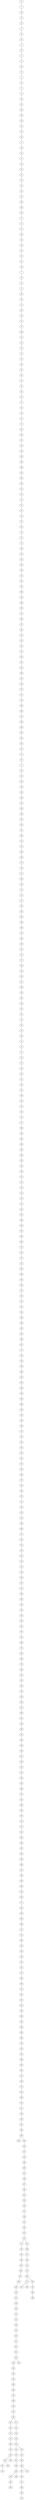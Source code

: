 graph G {
  12;
  5;
  34;
  71;
  35;
  3;
  16;
  44;
  2;
  25;
  8;
  17;
  30;
  21;
  1;
  14;
  0;
  11;
  20;
  95;
  136;
  149;
  129;
  32;
  23;
  46;
  4;
  29;
  33;
  51;
  54;
  59;
  62;
  53;
  55;
  64;
  97;
  88;
  128;
  131;
  9;
  37;
  57;
  105;
  19;
  38;
  42;
  43;
  61;
  56;
  7;
  13;
  15;
  6;
  40;
  39;
  74;
  63;
  26;
  50;
  79;
  108;
  91;
  121;
  72;
  47;
  48;
  96;
  83;
  49;
  24;
  22;
  36;
  41;
  31;
  28;
  58;
  52;
  73;
  141;
  102;
  84;
  110;
  124;
  159;
  182;
  186;
  191;
  192;
  203;
  172;
  107;
  75;
  87;
  93;
  45;
  67;
  68;
  70;
  81;
  76;
  98;
  113;
  134;
  103;
  104;
  115;
  89;
  94;
  196;
  130;
  164;
  235;
  123;
  100;
  65;
  66;
  151;
  145;
  133;
  173;
  185;
  197;
  201;
  209;
  216;
  240;
  270;
  161;
  210;
  306;
  294;
  311;
  292;
  263;
  262;
  253;
  155;
  112;
  117;
  82;
  77;
  147;
  135;
  150;
  126;
  140;
  144;
  125;
  138;
  139;
  167;
  165;
  85;
  184;
  215;
  231;
  250;
  190;
  170;
  176;
  157;
  106;
  119;
  175;
  214;
  177;
  195;
  202;
  205;
  158;
  166;
  178;
  146;
  183;
  179;
  211;
  217;
  233;
  114;
  226;
  227;
  180;
  120;
  86;
  118;
  99;
  60;
  78;
  90;
  132;
  69;
  10;
  18;
  27;
  111;
  127;
  153;
  152;
  92;
  80;
  101;
  109;
  116;
  122;
  143;
  174;
  137;
  208;
  163;
  160;
  189;
  162;
  200;
  224;
  148;
  169;
  181;
  221;
  212;
  142;
  218;
  257;
  254;
  282;
  283;
  293;
  297;
  303;
  268;
  273;
  207;
  171;
  187;
  260;
  296;
  234;
  238;
  242;
  228;
  223;
  241;
  156;
  194;
  199;
  255;
  302;
  198;
  261;
  277;
  246;
  248;
  249;
  265;
  318;
  280;
  236;
  188;
  266;
  289;
  290;
  193;
  204;
  206;
  222;
  225;
  213;
  245;
  229;
  252;
  247;
  256;
  264;
  237;
  243;
  258;
  267;
  272;
  274;
  276;
  279;
  336;
  299;
  275;
  332;
  291;
  320;
  287;
  220;
  219;
  154;
  230;
  232;
  251;
  288;
  304;
  329;
  333;
  285;
  305;
  301;
  342;
  343;
  284;
  271;
  295;
  298;
  278;
  346;
  314;
  323;
  330;
  335;
  338;
  355;
  357;
  369;
  345;
  259;
  286;
  244;
  168;
  269;
  300;
  307;
  319;
  315;
  321;
  339;
  340;
  396;
  375;
  443;
  449;
  328;
  367;
  313;
  371;
  401;
  326;
  394;
  361;
  349;
  350;
  386;
  341;
  348;
  356;
  380;
  325;
  360;
  377;
  281;
  359;
  384;
  398;
  317;
  310;
  308;
  324;
  316;
  334;
  352;
  347;
  327;
  365;
  364;
  351;
  381;
  387;
  433;
  378;
  309;
  392;
  363;
  400;
  393;
  353;
  354;
  374;
  389;
  390;
  395;
  415;
  404;
  410;
  391;
  409;
  416;
  417;
  430;
  429;
  455;
  459;
  468;
  464;
  490;
  444;
  472;
  476;
  488;
  482;
  452;
  406;
  437;
  388;
  413;
  362;
  376;
  337;
  239;
  331;
  344;
  397;
  322;
  372;
  405;
  458;
  456;
  465;
  366;
  475;
  493;
  496;
  379;
  373;
  436;
  385;
  312;
  412;
  358;
  370;
  445;
  471;
  497;
  421;
  423;
  426;
  439;
  463;
  382;
  438;
  489;
  435;
  460;
  403;
  425;
  402;
  447;
  432;
  451;
  474;
  484;
  478;
  440;
  492;
  481;
  419;
  499;
  495;
  477;
  422;
  418;
  428;
  453;
  454;
  424;
  457;
  486;
  485;
  448;
  442;
  483;
  498;
  479;
  450;
  462;
  466;
  467;
  368;
  411;
  446;
  470;
  473;
  487;
  491;
  431;
  399;
  407;
  408;
  414;
  420;
  383;
  427;
  441;
  480;
  434;
  461;
  494;
  469;
   12 -- 5;
   5 -- 34;
   34 -- 71;
   71 -- 35;
   35 -- 3;
   3 -- 16;
   16 -- 44;
   44 -- 2;
   2 -- 25;
   25 -- 8;
   8 -- 17;
   17 -- 30;
   30 -- 21;
   21 -- 1;
   1 -- 14;
   14 -- 0;
   0 -- 11;
   11 -- 20;
   20 -- 95;
   95 -- 136;
   136 -- 149;
   149 -- 129;
   129 -- 32;
   32 -- 23;
   23 -- 46;
   46 -- 4;
   4 -- 29;
   29 -- 33;
   33 -- 51;
   51 -- 54;
   54 -- 59;
   59 -- 62;
   62 -- 53;
   53 -- 55;
   55 -- 64;
   64 -- 97;
   97 -- 88;
   88 -- 128;
   128 -- 131;
   131 -- 9;
   9 -- 37;
   37 -- 57;
   57 -- 105;
   105 -- 19;
   19 -- 38;
   38 -- 42;
   42 -- 43;
   43 -- 61;
   61 -- 56;
   56 -- 7;
   7 -- 13;
   13 -- 15;
   15 -- 6;
   6 -- 40;
   40 -- 39;
   39 -- 74;
   74 -- 63;
   63 -- 26;
   26 -- 50;
   50 -- 79;
   79 -- 108;
   108 -- 91;
   91 -- 121;
   121 -- 72;
   72 -- 47;
   47 -- 48;
   48 -- 96;
   96 -- 83;
   83 -- 49;
   49 -- 24;
   24 -- 22;
   22 -- 36;
   36 -- 41;
   41 -- 31;
   31 -- 28;
   28 -- 58;
   58 -- 52;
   52 -- 73;
   73 -- 141;
   141 -- 102;
   102 -- 84;
   84 -- 110;
   110 -- 124;
   124 -- 159;
   159 -- 182;
   182 -- 186;
   186 -- 191;
   191 -- 192;
   192 -- 203;
   203 -- 172;
   172 -- 107;
   107 -- 75;
   75 -- 87;
   87 -- 93;
   93 -- 45;
   45 -- 67;
   67 -- 68;
   68 -- 70;
   70 -- 81;
   81 -- 76;
   76 -- 98;
   98 -- 113;
   113 -- 134;
   134 -- 103;
   103 -- 104;
   104 -- 115;
   115 -- 89;
   89 -- 94;
   94 -- 196;
   196 -- 130;
   130 -- 164;
   164 -- 235;
   235 -- 123;
   123 -- 100;
   100 -- 65;
   65 -- 66;
   66 -- 151;
   151 -- 145;
   145 -- 133;
   133 -- 173;
   173 -- 185;
   185 -- 197;
   197 -- 201;
   201 -- 209;
   209 -- 216;
   216 -- 240;
   240 -- 270;
   270 -- 161;
   161 -- 210;
   210 -- 306;
   306 -- 294;
   294 -- 311;
   311 -- 292;
   292 -- 263;
   263 -- 262;
   262 -- 253;
   253 -- 155;
   155 -- 112;
   112 -- 117;
   117 -- 82;
   82 -- 77;
   77 -- 147;
   147 -- 135;
   135 -- 150;
   150 -- 126;
   126 -- 140;
   140 -- 144;
   144 -- 125;
   125 -- 138;
   138 -- 139;
   139 -- 167;
   167 -- 165;
   165 -- 85;
   85 -- 184;
   184 -- 215;
   215 -- 231;
   231 -- 250;
   250 -- 190;
   190 -- 170;
   170 -- 176;
   176 -- 157;
   157 -- 106;
   106 -- 119;
   119 -- 175;
   175 -- 214;
   214 -- 177;
   177 -- 195;
   195 -- 202;
   202 -- 205;
   205 -- 158;
   158 -- 166;
   166 -- 178;
   178 -- 146;
   146 -- 183;
   183 -- 179;
   179 -- 211;
   211 -- 217;
   217 -- 233;
   233 -- 114;
   114 -- 226;
   226 -- 227;
   227 -- 180;
   180 -- 120;
   120 -- 86;
   86 -- 118;
   118 -- 99;
   99 -- 60;
   60 -- 78;
   78 -- 90;
   90 -- 132;
   132 -- 69;
   69 -- 10;
   10 -- 18;
   18 -- 27;
   27 -- 111;
   111 -- 127;
   127 -- 153;
   153 -- 152;
   152 -- 92;
   92 -- 80;
   80 -- 101;
   101 -- 109;
   109 -- 116;
   116 -- 122;
   122 -- 143;
   143 -- 174;
   174 -- 137;
   137 -- 208;
   208 -- 163;
   163 -- 160;
   160 -- 189;
   189 -- 162;
   162 -- 200;
   200 -- 224;
   224 -- 148;
   148 -- 169;
   169 -- 181;
   181 -- 221;
   221 -- 212;
   212 -- 142;
   142 -- 218;
   218 -- 257;
   257 -- 254;
   254 -- 282;
   282 -- 283;
   283 -- 293;
   293 -- 297;
   297 -- 303;
   303 -- 268;
   268 -- 273;
   273 -- 207;
   207 -- 171;
   171 -- 187;
   187 -- 260;
   260 -- 296;
   296 -- 234;
   234 -- 238;
   238 -- 242;
   242 -- 228;
   228 -- 223;
   223 -- 241;
   241 -- 156;
   156 -- 194;
   194 -- 199;
   199 -- 255;
   255 -- 302;
   302 -- 198;
   198 -- 261;
   261 -- 277;
   277 -- 246;
   246 -- 248;
   248 -- 249;
   249 -- 265;
   265 -- 318;
   318 -- 280;
   280 -- 236;
   236 -- 188;
   188 -- 266;
   266 -- 289;
   289 -- 290;
   290 -- 193;
   193 -- 204;
   204 -- 206;
   206 -- 222;
   222 -- 225;
   225 -- 213;
   213 -- 245;
   245 -- 229;
   229 -- 252;
   252 -- 247;
   247 -- 256;
   256 -- 264;
   264 -- 237;
   237 -- 243;
   243 -- 258;
   258 -- 267;
   267 -- 272;
   272 -- 274;
   274 -- 276;
   276 -- 279;
   279 -- 336;
   336 -- 299;
   299 -- 275;
   275 -- 332;
   332 -- 291;
   291 -- 320;
   320 -- 287;
   287 -- 220;
   220 -- 219;
   219 -- 154;
   154 -- 230;
   230 -- 232;
   232 -- 251;
   251 -- 288;
   288 -- 304;
   304 -- 329;
   329 -- 333;
   333 -- 285;
   285 -- 305;
   305 -- 301;
   301 -- 342;
   342 -- 343;
   343 -- 284;
   284 -- 271;
   271 -- 295;
   295 -- 298;
   298 -- 278;
   278 -- 346;
   346 -- 314;
   314 -- 323;
   323 -- 330;
   330 -- 335;
   335 -- 338;
   338 -- 355;
   355 -- 357;
   357 -- 369;
   369 -- 345;
   345 -- 259;
   259 -- 286;
   286 -- 244;
   244 -- 168;
   168 -- 269;
   269 -- 300;
   300 -- 307;
   307 -- 319;
   319 -- 315;
   315 -- 321;
   321 -- 339;
   339 -- 340;
   340 -- 396;
   396 -- 375;
   375 -- 443;
   443 -- 449;
   449 -- 328;
   328 -- 367;
   367 -- 313;
   313 -- 371;
   371 -- 401;
   401 -- 326;
   326 -- 394;
   394 -- 361;
   361 -- 349;
   349 -- 350;
   350 -- 386;
   386 -- 341;
   341 -- 348;
   348 -- 356;
   356 -- 380;
   380 -- 325;
   325 -- 360;
   360 -- 377;
   377 -- 281;
   281 -- 359;
   359 -- 384;
   384 -- 398;
   398 -- 317;
   317 -- 310;
   310 -- 308;
   308 -- 324;
   324 -- 316;
   316 -- 334;
   334 -- 352;
   352 -- 347;
   347 -- 327;
   327 -- 365;
   365 -- 364;
   364 -- 351;
   351 -- 381;
   381 -- 387;
   387 -- 433;
   433 -- 378;
   378 -- 309;
   309 -- 392;
   392 -- 363;
   363 -- 400;
   400 -- 393;
   393 -- 353;
   353 -- 354;
   354 -- 374;
   374 -- 389;
   389 -- 390;
   390 -- 395;
   395 -- 415;
   415 -- 404;
   404 -- 410;
   410 -- 391;
   391 -- 409;
   409 -- 416;
   416 -- 417;
   417 -- 430;
   430 -- 429;
   429 -- 455;
   455 -- 459;
   459 -- 468;
   468 -- 464;
   468 -- 490;
   490 -- 444;
   444 -- 472;
   472 -- 476;
   476 -- 488;
   488 -- 482;
   482 -- 452;
   452 -- 406;
   406 -- 437;
   437 -- 388;
   388 -- 413;
   413 -- 362;
   362 -- 376;
   376 -- 337;
   337 -- 239;
   239 -- 331;
   331 -- 344;
   344 -- 397;
   397 -- 322;
   322 -- 372;
   372 -- 405;
   405 -- 458;
   458 -- 456;
   456 -- 465;
   465 -- 366;
   366 -- 475;
   475 -- 493;
   493 -- 496;
   496 -- 379;
   379 -- 373;
   373 -- 436;
   436 -- 385;
   385 -- 312;
   312 -- 412;
   412 -- 358;
   358 -- 370;
   370 -- 445;
   445 -- 471;
   471 -- 497;
   497 -- 421;
   421 -- 423;
   423 -- 426;
   426 -- 439;
   439 -- 463;
   463 -- 382;
   382 -- 438;
   438 -- 489;
   489 -- 435;
   435 -- 460;
   460 -- 403;
   403 -- 425;
   425 -- 402;
   402 -- 447;
   447 -- 432;
   432 -- 451;
   451 -- 474;
   474 -- 484;
   484 -- 478;
   478 -- 440;
   440 -- 492;
   492 -- 481;
   481 -- 419;
   492 -- 499;
   440 -- 495;
   402 -- 477;
   477 -- 422;
   422 -- 418;
   418 -- 428;
   428 -- 453;
   453 -- 454;
   454 -- 424;
   424 -- 457;
   457 -- 486;
   486 -- 485;
   485 -- 448;
   448 -- 442;
   442 -- 483;
   485 -- 498;
   453 -- 479;
   479 -- 450;
   450 -- 462;
   462 -- 466;
   466 -- 467;
   467 -- 368;
   368 -- 411;
   411 -- 446;
   446 -- 470;
   470 -- 473;
   466 -- 487;
   423 -- 491;
   322 -- 431;
   431 -- 399;
   399 -- 407;
   407 -- 408;
   408 -- 414;
   414 -- 420;
   420 -- 383;
   383 -- 427;
   427 -- 441;
   427 -- 480;
   383 -- 434;
   434 -- 461;
   461 -- 494;
   494 -- 469;
}
